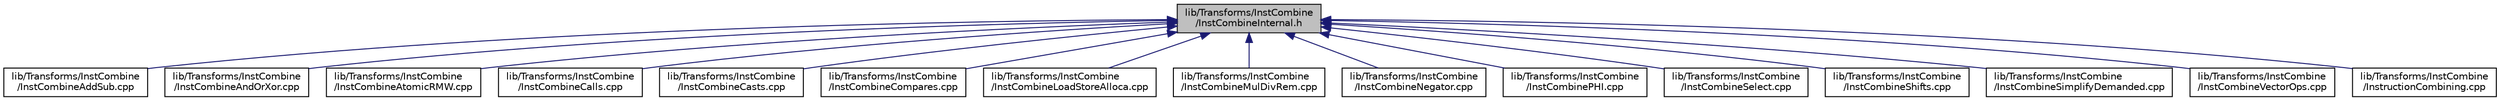 digraph "lib/Transforms/InstCombine/InstCombineInternal.h"
{
 // LATEX_PDF_SIZE
  bgcolor="transparent";
  edge [fontname="Helvetica",fontsize="10",labelfontname="Helvetica",labelfontsize="10"];
  node [fontname="Helvetica",fontsize="10",shape=record];
  Node1 [label="lib/Transforms/InstCombine\l/InstCombineInternal.h",height=0.2,width=0.4,color="black", fillcolor="grey75", style="filled", fontcolor="black",tooltip=" "];
  Node1 -> Node2 [dir="back",color="midnightblue",fontsize="10",style="solid",fontname="Helvetica"];
  Node2 [label="lib/Transforms/InstCombine\l/InstCombineAddSub.cpp",height=0.2,width=0.4,color="black",URL="$InstCombineAddSub_8cpp.html",tooltip=" "];
  Node1 -> Node3 [dir="back",color="midnightblue",fontsize="10",style="solid",fontname="Helvetica"];
  Node3 [label="lib/Transforms/InstCombine\l/InstCombineAndOrXor.cpp",height=0.2,width=0.4,color="black",URL="$InstCombineAndOrXor_8cpp.html",tooltip=" "];
  Node1 -> Node4 [dir="back",color="midnightblue",fontsize="10",style="solid",fontname="Helvetica"];
  Node4 [label="lib/Transforms/InstCombine\l/InstCombineAtomicRMW.cpp",height=0.2,width=0.4,color="black",URL="$InstCombineAtomicRMW_8cpp.html",tooltip=" "];
  Node1 -> Node5 [dir="back",color="midnightblue",fontsize="10",style="solid",fontname="Helvetica"];
  Node5 [label="lib/Transforms/InstCombine\l/InstCombineCalls.cpp",height=0.2,width=0.4,color="black",URL="$InstCombineCalls_8cpp.html",tooltip=" "];
  Node1 -> Node6 [dir="back",color="midnightblue",fontsize="10",style="solid",fontname="Helvetica"];
  Node6 [label="lib/Transforms/InstCombine\l/InstCombineCasts.cpp",height=0.2,width=0.4,color="black",URL="$InstCombineCasts_8cpp.html",tooltip=" "];
  Node1 -> Node7 [dir="back",color="midnightblue",fontsize="10",style="solid",fontname="Helvetica"];
  Node7 [label="lib/Transforms/InstCombine\l/InstCombineCompares.cpp",height=0.2,width=0.4,color="black",URL="$InstCombineCompares_8cpp.html",tooltip=" "];
  Node1 -> Node8 [dir="back",color="midnightblue",fontsize="10",style="solid",fontname="Helvetica"];
  Node8 [label="lib/Transforms/InstCombine\l/InstCombineLoadStoreAlloca.cpp",height=0.2,width=0.4,color="black",URL="$InstCombineLoadStoreAlloca_8cpp.html",tooltip=" "];
  Node1 -> Node9 [dir="back",color="midnightblue",fontsize="10",style="solid",fontname="Helvetica"];
  Node9 [label="lib/Transforms/InstCombine\l/InstCombineMulDivRem.cpp",height=0.2,width=0.4,color="black",URL="$InstCombineMulDivRem_8cpp.html",tooltip=" "];
  Node1 -> Node10 [dir="back",color="midnightblue",fontsize="10",style="solid",fontname="Helvetica"];
  Node10 [label="lib/Transforms/InstCombine\l/InstCombineNegator.cpp",height=0.2,width=0.4,color="black",URL="$InstCombineNegator_8cpp.html",tooltip=" "];
  Node1 -> Node11 [dir="back",color="midnightblue",fontsize="10",style="solid",fontname="Helvetica"];
  Node11 [label="lib/Transforms/InstCombine\l/InstCombinePHI.cpp",height=0.2,width=0.4,color="black",URL="$InstCombinePHI_8cpp.html",tooltip=" "];
  Node1 -> Node12 [dir="back",color="midnightblue",fontsize="10",style="solid",fontname="Helvetica"];
  Node12 [label="lib/Transforms/InstCombine\l/InstCombineSelect.cpp",height=0.2,width=0.4,color="black",URL="$InstCombineSelect_8cpp.html",tooltip=" "];
  Node1 -> Node13 [dir="back",color="midnightblue",fontsize="10",style="solid",fontname="Helvetica"];
  Node13 [label="lib/Transforms/InstCombine\l/InstCombineShifts.cpp",height=0.2,width=0.4,color="black",URL="$InstCombineShifts_8cpp.html",tooltip=" "];
  Node1 -> Node14 [dir="back",color="midnightblue",fontsize="10",style="solid",fontname="Helvetica"];
  Node14 [label="lib/Transforms/InstCombine\l/InstCombineSimplifyDemanded.cpp",height=0.2,width=0.4,color="black",URL="$InstCombineSimplifyDemanded_8cpp.html",tooltip=" "];
  Node1 -> Node15 [dir="back",color="midnightblue",fontsize="10",style="solid",fontname="Helvetica"];
  Node15 [label="lib/Transforms/InstCombine\l/InstCombineVectorOps.cpp",height=0.2,width=0.4,color="black",URL="$InstCombineVectorOps_8cpp.html",tooltip=" "];
  Node1 -> Node16 [dir="back",color="midnightblue",fontsize="10",style="solid",fontname="Helvetica"];
  Node16 [label="lib/Transforms/InstCombine\l/InstructionCombining.cpp",height=0.2,width=0.4,color="black",URL="$InstructionCombining_8cpp.html",tooltip=" "];
}
